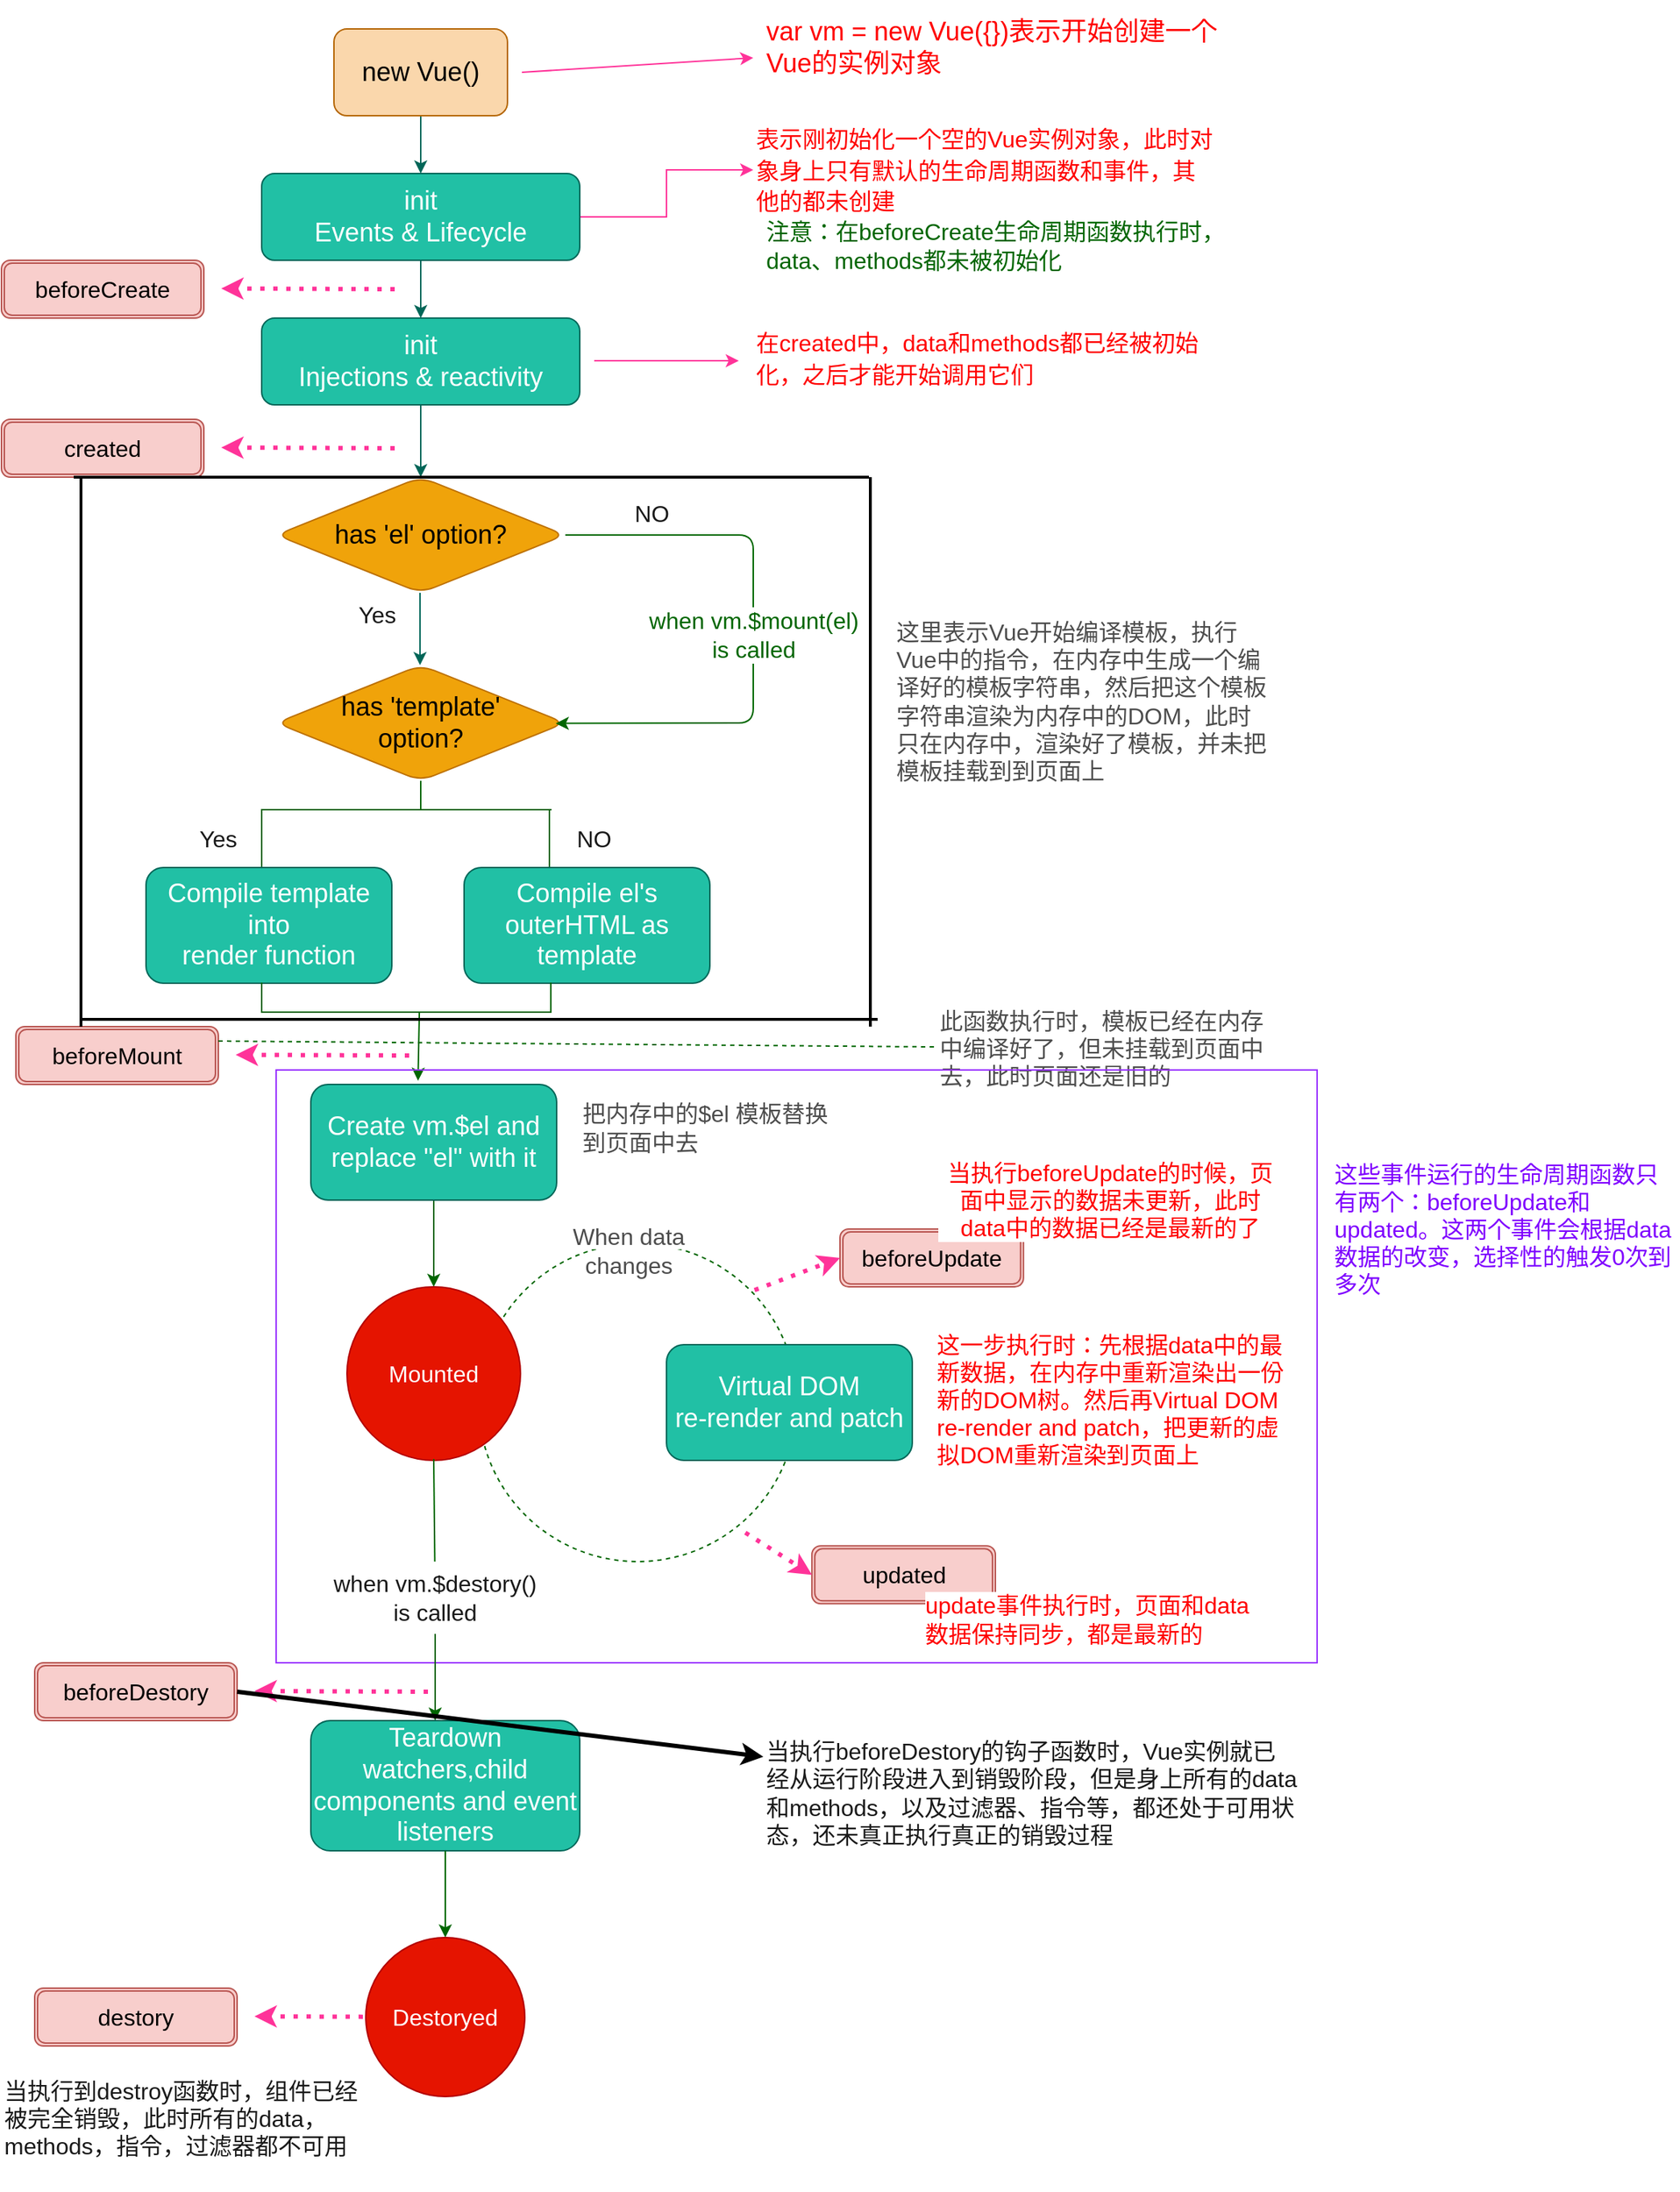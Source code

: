 <mxfile version="20.2.0" type="github">
  <diagram id="Ie_w267mVKBGIegDPKJZ" name="第 1 页">
    <mxGraphModel dx="2400" dy="2362" grid="1" gridSize="10" guides="1" tooltips="1" connect="1" arrows="1" fold="1" page="1" pageScale="1" pageWidth="827" pageHeight="1169" math="0" shadow="0">
      <root>
        <mxCell id="0" />
        <mxCell id="1" parent="0" />
        <mxCell id="wmjRLOBm6LqyhWIgKiTe-6" value="" style="edgeStyle=orthogonalEdgeStyle;rounded=0;orthogonalLoop=1;jettySize=auto;html=1;fontSize=18;fontColor=#FFFFFF;strokeColor=#006658;fillColor=#21C0A5;" edge="1" parent="1" source="wmjRLOBm6LqyhWIgKiTe-1" target="wmjRLOBm6LqyhWIgKiTe-4">
          <mxGeometry relative="1" as="geometry" />
        </mxCell>
        <mxCell id="wmjRLOBm6LqyhWIgKiTe-1" value="&lt;font style=&quot;font-size: 18px;&quot;&gt;new Vue()&lt;/font&gt;" style="rounded=1;whiteSpace=wrap;html=1;strokeColor=#b46504;fillColor=#fad7ac;" vertex="1" parent="1">
          <mxGeometry x="210" y="10" width="120" height="60" as="geometry" />
        </mxCell>
        <mxCell id="wmjRLOBm6LqyhWIgKiTe-2" value="&lt;font color=&quot;#ff0000&quot;&gt;var vm = new Vue({})表示开始创建一个Vue的实例对象&lt;/font&gt;" style="text;html=1;strokeColor=none;fillColor=none;align=left;verticalAlign=middle;whiteSpace=wrap;rounded=0;fontSize=18;fontColor=#5C5C5C;" vertex="1" parent="1">
          <mxGeometry x="507" y="-10" width="320" height="65" as="geometry" />
        </mxCell>
        <mxCell id="wmjRLOBm6LqyhWIgKiTe-13" value="" style="edgeStyle=orthogonalEdgeStyle;rounded=0;orthogonalLoop=1;jettySize=auto;html=1;fontSize=18;fontColor=#FFFFFF;strokeColor=#006658;fillColor=#21C0A5;" edge="1" parent="1" source="wmjRLOBm6LqyhWIgKiTe-4" target="wmjRLOBm6LqyhWIgKiTe-12">
          <mxGeometry relative="1" as="geometry" />
        </mxCell>
        <mxCell id="wmjRLOBm6LqyhWIgKiTe-17" style="edgeStyle=orthogonalEdgeStyle;rounded=0;orthogonalLoop=1;jettySize=auto;html=1;fontSize=16;fontColor=#FFFFFF;strokeColor=#FF3399;fillColor=#21C0A5;entryX=0;entryY=0.5;entryDx=0;entryDy=0;" edge="1" parent="1" source="wmjRLOBm6LqyhWIgKiTe-4" target="wmjRLOBm6LqyhWIgKiTe-16">
          <mxGeometry relative="1" as="geometry">
            <mxPoint x="480" y="140" as="targetPoint" />
          </mxGeometry>
        </mxCell>
        <mxCell id="wmjRLOBm6LqyhWIgKiTe-4" value="&lt;font color=&quot;#ffffff&quot;&gt;init&lt;br&gt;Events &amp;amp; Lifecycle&lt;/font&gt;" style="rounded=1;whiteSpace=wrap;html=1;fontSize=18;fontColor=#FF0000;strokeColor=#006658;fillColor=#21C0A5;" vertex="1" parent="1">
          <mxGeometry x="160" y="110" width="220" height="60" as="geometry" />
        </mxCell>
        <mxCell id="wmjRLOBm6LqyhWIgKiTe-11" value="" style="endArrow=classic;html=1;rounded=1;fontSize=18;fontColor=#FFFFFF;strokeColor=#FF3399;fillColor=#21C0A5;" edge="1" parent="1">
          <mxGeometry width="50" height="50" relative="1" as="geometry">
            <mxPoint x="340" y="40" as="sourcePoint" />
            <mxPoint x="500" y="30" as="targetPoint" />
          </mxGeometry>
        </mxCell>
        <mxCell id="wmjRLOBm6LqyhWIgKiTe-15" value="" style="edgeStyle=orthogonalEdgeStyle;rounded=0;orthogonalLoop=1;jettySize=auto;html=1;fontSize=18;fontColor=#FFFFFF;strokeColor=#006658;fillColor=#21C0A5;" edge="1" parent="1" source="wmjRLOBm6LqyhWIgKiTe-12" target="wmjRLOBm6LqyhWIgKiTe-14">
          <mxGeometry relative="1" as="geometry" />
        </mxCell>
        <mxCell id="wmjRLOBm6LqyhWIgKiTe-12" value="&lt;font color=&quot;#ffffff&quot;&gt;init&lt;br&gt;Injections &amp;amp; reactivity&lt;/font&gt;" style="rounded=1;whiteSpace=wrap;html=1;fontSize=18;fontColor=#FF0000;strokeColor=#006658;fillColor=#21C0A5;" vertex="1" parent="1">
          <mxGeometry x="160" y="210" width="220" height="60" as="geometry" />
        </mxCell>
        <mxCell id="wmjRLOBm6LqyhWIgKiTe-14" value="has &#39;el&#39; option?" style="rhombus;whiteSpace=wrap;html=1;fontSize=18;fillColor=#f0a30a;strokeColor=#BD7000;rounded=1;fontColor=#000000;" vertex="1" parent="1">
          <mxGeometry x="170" y="320" width="200" height="80" as="geometry" />
        </mxCell>
        <mxCell id="wmjRLOBm6LqyhWIgKiTe-16" value="&lt;font style=&quot;font-size: 16px;&quot; color=&quot;#ff0000&quot;&gt;表示刚初始化一个空的Vue实例对象，此时对象身上只有默认的生命周期函数和事件，其他的都未创建&lt;/font&gt;" style="text;html=1;strokeColor=none;fillColor=none;align=left;verticalAlign=middle;whiteSpace=wrap;rounded=0;fontSize=18;fontColor=#5C5C5C;" vertex="1" parent="1">
          <mxGeometry x="500" y="75" width="320" height="65" as="geometry" />
        </mxCell>
        <mxCell id="wmjRLOBm6LqyhWIgKiTe-18" value="beforeCreate" style="shape=ext;double=1;rounded=1;whiteSpace=wrap;html=1;fontSize=16;strokeColor=#b85450;fillColor=#f8cecc;" vertex="1" parent="1">
          <mxGeometry x="-20" y="170" width="140" height="40" as="geometry" />
        </mxCell>
        <mxCell id="wmjRLOBm6LqyhWIgKiTe-19" value="" style="endArrow=classic;html=1;rounded=1;fontSize=16;fontColor=#FFFFFF;strokeColor=#FF3399;fillColor=#21C0A5;dashed=1;dashPattern=1 2;jumpSize=20;strokeWidth=3;" edge="1" parent="1">
          <mxGeometry width="50" height="50" relative="1" as="geometry">
            <mxPoint x="252" y="190" as="sourcePoint" />
            <mxPoint x="132" y="189.52" as="targetPoint" />
          </mxGeometry>
        </mxCell>
        <mxCell id="wmjRLOBm6LqyhWIgKiTe-20" value="&lt;font color=&quot;#ff0000&quot;&gt;&lt;span style=&quot;font-size: 16px;&quot;&gt;在created中，data和methods都已经被初始化，之后才能开始调用它们&lt;/span&gt;&lt;/font&gt;" style="text;html=1;strokeColor=none;fillColor=none;align=left;verticalAlign=middle;whiteSpace=wrap;rounded=0;fontSize=18;fontColor=#5C5C5C;" vertex="1" parent="1">
          <mxGeometry x="500" y="205" width="320" height="65" as="geometry" />
        </mxCell>
        <mxCell id="wmjRLOBm6LqyhWIgKiTe-21" style="edgeStyle=orthogonalEdgeStyle;rounded=0;orthogonalLoop=1;jettySize=auto;html=1;fontSize=16;fontColor=#FFFFFF;strokeColor=#FF3399;fillColor=#21C0A5;" edge="1" parent="1">
          <mxGeometry relative="1" as="geometry">
            <mxPoint x="490" y="239.52" as="targetPoint" />
            <mxPoint x="390" y="239.52" as="sourcePoint" />
          </mxGeometry>
        </mxCell>
        <mxCell id="wmjRLOBm6LqyhWIgKiTe-22" value="created" style="shape=ext;double=1;rounded=1;whiteSpace=wrap;html=1;fontSize=16;strokeColor=#b85450;fillColor=#f8cecc;" vertex="1" parent="1">
          <mxGeometry x="-20" y="280" width="140" height="40" as="geometry" />
        </mxCell>
        <mxCell id="wmjRLOBm6LqyhWIgKiTe-23" value="" style="endArrow=classic;html=1;rounded=1;fontSize=16;fontColor=#FFFFFF;strokeColor=#FF3399;fillColor=#21C0A5;dashed=1;dashPattern=1 2;jumpSize=20;strokeWidth=3;" edge="1" parent="1">
          <mxGeometry width="50" height="50" relative="1" as="geometry">
            <mxPoint x="252" y="300" as="sourcePoint" />
            <mxPoint x="132" y="299.52" as="targetPoint" />
          </mxGeometry>
        </mxCell>
        <mxCell id="wmjRLOBm6LqyhWIgKiTe-26" value="has &#39;template&#39; &lt;br&gt;option?" style="rhombus;whiteSpace=wrap;html=1;fontSize=18;fillColor=#f0a30a;strokeColor=#BD7000;rounded=1;fontColor=#000000;" vertex="1" parent="1">
          <mxGeometry x="170" y="450" width="200" height="80" as="geometry" />
        </mxCell>
        <mxCell id="wmjRLOBm6LqyhWIgKiTe-28" value="" style="edgeStyle=orthogonalEdgeStyle;rounded=0;orthogonalLoop=1;jettySize=auto;html=1;fontSize=18;fontColor=#FFFFFF;strokeColor=#006658;fillColor=#21C0A5;" edge="1" parent="1">
          <mxGeometry relative="1" as="geometry">
            <mxPoint x="269.52" y="400" as="sourcePoint" />
            <mxPoint x="269.52" y="450" as="targetPoint" />
          </mxGeometry>
        </mxCell>
        <mxCell id="wmjRLOBm6LqyhWIgKiTe-29" value="&lt;font color=&quot;#1a1a1a&quot;&gt;Yes&lt;/font&gt;" style="text;html=1;strokeColor=none;fillColor=none;align=center;verticalAlign=middle;whiteSpace=wrap;rounded=0;fontSize=16;fontColor=#FFFFFF;" vertex="1" parent="1">
          <mxGeometry x="210" y="400" width="60" height="30" as="geometry" />
        </mxCell>
        <mxCell id="wmjRLOBm6LqyhWIgKiTe-31" value="&lt;font color=&quot;#006600&quot;&gt;注意：在beforeCreate生命周期函数执行时，data、methods都未被初始化&lt;/font&gt;" style="text;html=1;strokeColor=none;fillColor=none;align=left;verticalAlign=middle;whiteSpace=wrap;rounded=0;fontSize=16;fontColor=#1A1A1A;" vertex="1" parent="1">
          <mxGeometry x="507" y="130" width="350" height="60" as="geometry" />
        </mxCell>
        <mxCell id="wmjRLOBm6LqyhWIgKiTe-32" value="" style="endArrow=classic;html=1;rounded=1;fontSize=16;fontColor=#006600;strokeColor=#006600;strokeWidth=1;fillColor=#21C0A5;jumpSize=20;exitX=1;exitY=0.5;exitDx=0;exitDy=0;entryX=0.967;entryY=0.504;entryDx=0;entryDy=0;entryPerimeter=0;" edge="1" parent="1" source="wmjRLOBm6LqyhWIgKiTe-14" target="wmjRLOBm6LqyhWIgKiTe-26">
          <mxGeometry relative="1" as="geometry">
            <mxPoint x="340" y="480" as="sourcePoint" />
            <mxPoint x="500" y="480" as="targetPoint" />
            <Array as="points">
              <mxPoint x="500" y="360" />
              <mxPoint x="500" y="490" />
            </Array>
          </mxGeometry>
        </mxCell>
        <mxCell id="wmjRLOBm6LqyhWIgKiTe-33" value="when vm.$mount(el) &lt;br&gt;is called" style="edgeLabel;resizable=0;html=1;align=center;verticalAlign=middle;fontSize=16;fontColor=#006600;strokeColor=#006658;fillColor=#21C0A5;" connectable="0" vertex="1" parent="wmjRLOBm6LqyhWIgKiTe-32">
          <mxGeometry relative="1" as="geometry" />
        </mxCell>
        <mxCell id="wmjRLOBm6LqyhWIgKiTe-34" value="" style="edgeLabel;resizable=0;html=1;align=left;verticalAlign=bottom;fontSize=16;fontColor=#006600;strokeColor=#006658;fillColor=#21C0A5;" connectable="0" vertex="1" parent="wmjRLOBm6LqyhWIgKiTe-32">
          <mxGeometry x="-1" relative="1" as="geometry" />
        </mxCell>
        <mxCell id="wmjRLOBm6LqyhWIgKiTe-35" value="&lt;font color=&quot;#1a1a1a&quot;&gt;NO&lt;/font&gt;" style="text;html=1;strokeColor=none;fillColor=none;align=center;verticalAlign=middle;whiteSpace=wrap;rounded=0;fontSize=16;fontColor=#FFFFFF;" vertex="1" parent="1">
          <mxGeometry x="400" y="330" width="60" height="30" as="geometry" />
        </mxCell>
        <mxCell id="wmjRLOBm6LqyhWIgKiTe-36" value="" style="line;strokeWidth=1;direction=south;html=1;perimeter=backbonePerimeter;points=[];outlineConnect=0;fontSize=16;fontColor=#006600;fillColor=#21C0A5;strokeColor=#006600;" vertex="1" parent="1">
          <mxGeometry x="265" y="530" width="10" height="20" as="geometry" />
        </mxCell>
        <mxCell id="wmjRLOBm6LqyhWIgKiTe-38" value="" style="shape=partialRectangle;whiteSpace=wrap;html=1;bottom=0;right=0;fillColor=none;fontSize=16;fontColor=#006600;strokeColor=#006600;strokeWidth=1;" vertex="1" parent="1">
          <mxGeometry x="160" y="550" width="200" height="40" as="geometry" />
        </mxCell>
        <mxCell id="wmjRLOBm6LqyhWIgKiTe-39" value="" style="line;strokeWidth=1;direction=south;html=1;fontSize=16;fontColor=#006600;fillColor=#21C0A5;strokeColor=#006600;" vertex="1" parent="1">
          <mxGeometry x="354" y="550" width="10" height="40" as="geometry" />
        </mxCell>
        <mxCell id="wmjRLOBm6LqyhWIgKiTe-40" value="&lt;font color=&quot;#ffffff&quot;&gt;Compile template into &lt;br&gt;render function&lt;/font&gt;" style="rounded=1;whiteSpace=wrap;html=1;fontSize=18;fontColor=#FF0000;strokeColor=#006658;fillColor=#21C0A5;" vertex="1" parent="1">
          <mxGeometry x="80" y="590" width="170" height="80" as="geometry" />
        </mxCell>
        <mxCell id="wmjRLOBm6LqyhWIgKiTe-41" value="&lt;font color=&quot;#1a1a1a&quot;&gt;Yes&lt;/font&gt;" style="text;html=1;strokeColor=none;fillColor=none;align=center;verticalAlign=middle;whiteSpace=wrap;rounded=0;fontSize=16;fontColor=#FFFFFF;" vertex="1" parent="1">
          <mxGeometry x="100" y="555" width="60" height="30" as="geometry" />
        </mxCell>
        <mxCell id="wmjRLOBm6LqyhWIgKiTe-42" value="&lt;font color=&quot;#1a1a1a&quot;&gt;NO&lt;/font&gt;" style="text;html=1;strokeColor=none;fillColor=none;align=center;verticalAlign=middle;whiteSpace=wrap;rounded=0;fontSize=16;fontColor=#FFFFFF;" vertex="1" parent="1">
          <mxGeometry x="360" y="555" width="60" height="30" as="geometry" />
        </mxCell>
        <mxCell id="wmjRLOBm6LqyhWIgKiTe-43" value="&lt;font color=&quot;#ffffff&quot;&gt;Compile el&#39;s outerHTML as template&lt;/font&gt;" style="rounded=1;whiteSpace=wrap;html=1;fontSize=18;fontColor=#FF0000;strokeColor=#006658;fillColor=#21C0A5;" vertex="1" parent="1">
          <mxGeometry x="300" y="590" width="170" height="80" as="geometry" />
        </mxCell>
        <mxCell id="wmjRLOBm6LqyhWIgKiTe-44" value="" style="shape=partialRectangle;whiteSpace=wrap;html=1;bottom=1;right=1;left=1;top=0;fillColor=none;routingCenterX=-0.5;fontSize=16;fontColor=#006600;strokeColor=#006600;strokeWidth=1;" vertex="1" parent="1">
          <mxGeometry x="160" y="670" width="200" height="20" as="geometry" />
        </mxCell>
        <mxCell id="wmjRLOBm6LqyhWIgKiTe-45" value="" style="endArrow=classic;html=1;rounded=1;fontSize=16;fontColor=#006600;strokeColor=#006600;strokeWidth=1;fillColor=#21C0A5;jumpSize=20;entryX=0.436;entryY=-0.032;entryDx=0;entryDy=0;entryPerimeter=0;" edge="1" parent="1" target="wmjRLOBm6LqyhWIgKiTe-55">
          <mxGeometry width="50" height="50" relative="1" as="geometry">
            <mxPoint x="269.05" y="690" as="sourcePoint" />
            <mxPoint x="269.05" y="730" as="targetPoint" />
          </mxGeometry>
        </mxCell>
        <mxCell id="wmjRLOBm6LqyhWIgKiTe-46" value="beforeMount" style="shape=ext;double=1;rounded=1;whiteSpace=wrap;html=1;fontSize=16;strokeColor=#b85450;fillColor=#f8cecc;" vertex="1" parent="1">
          <mxGeometry x="-10" y="700" width="140" height="40" as="geometry" />
        </mxCell>
        <mxCell id="wmjRLOBm6LqyhWIgKiTe-47" value="" style="endArrow=classic;html=1;rounded=1;fontSize=16;fontColor=#FFFFFF;strokeColor=#FF3399;fillColor=#21C0A5;dashed=1;dashPattern=1 2;jumpSize=20;strokeWidth=3;" edge="1" parent="1">
          <mxGeometry width="50" height="50" relative="1" as="geometry">
            <mxPoint x="262" y="720" as="sourcePoint" />
            <mxPoint x="142" y="719.52" as="targetPoint" />
          </mxGeometry>
        </mxCell>
        <mxCell id="wmjRLOBm6LqyhWIgKiTe-49" value="" style="line;strokeWidth=2;html=1;fontSize=16;fontColor=#006600;fillColor=#21C0A5;" vertex="1" parent="1">
          <mxGeometry x="30" y="315" width="550" height="10" as="geometry" />
        </mxCell>
        <mxCell id="wmjRLOBm6LqyhWIgKiTe-50" value="" style="line;strokeWidth=2;html=1;fontSize=16;fontColor=#006600;fillColor=#21C0A5;" vertex="1" parent="1">
          <mxGeometry x="36" y="690" width="550" height="10" as="geometry" />
        </mxCell>
        <mxCell id="wmjRLOBm6LqyhWIgKiTe-51" value="" style="line;strokeWidth=2;direction=south;html=1;fontSize=16;fontColor=#006600;fillColor=#21C0A5;" vertex="1" parent="1">
          <mxGeometry x="576" y="320" width="10" height="380" as="geometry" />
        </mxCell>
        <mxCell id="wmjRLOBm6LqyhWIgKiTe-52" value="" style="line;strokeWidth=2;direction=south;html=1;fontSize=16;fontColor=#006600;fillColor=#21C0A5;" vertex="1" parent="1">
          <mxGeometry x="30" y="320" width="10" height="380" as="geometry" />
        </mxCell>
        <mxCell id="wmjRLOBm6LqyhWIgKiTe-54" value="&lt;font color=&quot;#4d4d4d&quot;&gt;这里表示Vue开始编译模板，执行Vue中的指令，在内存中生成一个编译好的模板字符串，然后把这个模板字符串渲染为内存中的DOM，此时只在内存中，渲染好了模板，并未把模板挂载到到页面上&lt;/font&gt;" style="text;html=1;strokeColor=none;fillColor=none;align=left;verticalAlign=middle;whiteSpace=wrap;rounded=0;fontSize=16;fontColor=#006600;" vertex="1" parent="1">
          <mxGeometry x="597" y="400" width="263" height="150" as="geometry" />
        </mxCell>
        <mxCell id="wmjRLOBm6LqyhWIgKiTe-59" value="" style="edgeStyle=orthogonalEdgeStyle;rounded=1;jumpSize=20;orthogonalLoop=1;jettySize=auto;html=1;fontSize=16;fontColor=#4D4D4D;strokeColor=#006600;strokeWidth=1;fillColor=#21C0A5;" edge="1" parent="1" source="wmjRLOBm6LqyhWIgKiTe-55" target="wmjRLOBm6LqyhWIgKiTe-58">
          <mxGeometry relative="1" as="geometry" />
        </mxCell>
        <mxCell id="wmjRLOBm6LqyhWIgKiTe-55" value="&lt;font color=&quot;#ffffff&quot;&gt;Create vm.$el and replace &quot;el&quot; with it&lt;/font&gt;" style="rounded=1;whiteSpace=wrap;html=1;fontSize=18;fontColor=#FF0000;strokeColor=#006658;fillColor=#21C0A5;" vertex="1" parent="1">
          <mxGeometry x="194" y="740" width="170" height="80" as="geometry" />
        </mxCell>
        <mxCell id="wmjRLOBm6LqyhWIgKiTe-56" value="" style="endArrow=none;dashed=1;html=1;rounded=1;fontSize=16;fontColor=#4D4D4D;strokeColor=#006600;strokeWidth=1;fillColor=#21C0A5;jumpSize=20;exitX=1;exitY=0.25;exitDx=0;exitDy=0;" edge="1" parent="1" source="wmjRLOBm6LqyhWIgKiTe-46" target="wmjRLOBm6LqyhWIgKiTe-57">
          <mxGeometry width="50" height="50" relative="1" as="geometry">
            <mxPoint x="410" y="810" as="sourcePoint" />
            <mxPoint x="620" y="710" as="targetPoint" />
          </mxGeometry>
        </mxCell>
        <mxCell id="wmjRLOBm6LqyhWIgKiTe-57" value="此函数执行时，模板已经在内存中编译好了，但未挂载到页面中去，此时页面还是旧的" style="text;html=1;strokeColor=none;fillColor=none;align=left;verticalAlign=middle;whiteSpace=wrap;rounded=0;fontSize=16;fontColor=#4D4D4D;" vertex="1" parent="1">
          <mxGeometry x="627" y="700" width="233" height="30" as="geometry" />
        </mxCell>
        <mxCell id="wmjRLOBm6LqyhWIgKiTe-61" value="" style="ellipse;whiteSpace=wrap;html=1;aspect=fixed;fontSize=16;fontColor=#4D4D4D;strokeColor=#006600;strokeWidth=1;fillColor=none;fillStyle=dashed;dashed=1;" vertex="1" parent="1">
          <mxGeometry x="310" y="850" width="220" height="220" as="geometry" />
        </mxCell>
        <mxCell id="wmjRLOBm6LqyhWIgKiTe-58" value="Mounted" style="ellipse;whiteSpace=wrap;html=1;aspect=fixed;fontSize=16;fontColor=#ffffff;strokeColor=#B20000;strokeWidth=1;fillColor=#e51400;" vertex="1" parent="1">
          <mxGeometry x="219" y="880" width="120" height="120" as="geometry" />
        </mxCell>
        <mxCell id="wmjRLOBm6LqyhWIgKiTe-60" value="把内存中的$el 模板替换到页面中去" style="text;html=1;strokeColor=none;fillColor=none;align=left;verticalAlign=middle;whiteSpace=wrap;rounded=0;fontSize=16;fontColor=#4D4D4D;" vertex="1" parent="1">
          <mxGeometry x="380" y="750" width="180" height="40" as="geometry" />
        </mxCell>
        <mxCell id="wmjRLOBm6LqyhWIgKiTe-62" value="&lt;span style=&quot;background-color: rgb(255, 255, 255);&quot;&gt;When data changes&lt;/span&gt;" style="text;html=1;strokeColor=none;fillColor=none;align=center;verticalAlign=middle;whiteSpace=wrap;rounded=0;dashed=1;fillStyle=dashed;fontSize=16;fontColor=#4D4D4D;" vertex="1" parent="1">
          <mxGeometry x="364" y="840" width="100" height="30" as="geometry" />
        </mxCell>
        <mxCell id="wmjRLOBm6LqyhWIgKiTe-64" value="&lt;font color=&quot;#ffffff&quot;&gt;Virtual DOM &lt;br&gt;re-render and patch&lt;/font&gt;" style="rounded=1;whiteSpace=wrap;html=1;fontSize=18;fontColor=#FF0000;strokeColor=#006658;fillColor=#21C0A5;" vertex="1" parent="1">
          <mxGeometry x="440" y="920" width="170" height="80" as="geometry" />
        </mxCell>
        <mxCell id="wmjRLOBm6LqyhWIgKiTe-65" value="beforeUpdate" style="shape=ext;double=1;rounded=1;whiteSpace=wrap;html=1;fontSize=16;strokeColor=#b85450;fillColor=#f8cecc;" vertex="1" parent="1">
          <mxGeometry x="560" y="840" width="126.89" height="40" as="geometry" />
        </mxCell>
        <mxCell id="wmjRLOBm6LqyhWIgKiTe-66" value="" style="endArrow=classic;html=1;rounded=1;fontSize=16;fontColor=#FFFFFF;strokeColor=#FF3399;fillColor=#21C0A5;dashed=1;dashPattern=1 2;jumpSize=20;strokeWidth=3;exitX=1;exitY=0;exitDx=0;exitDy=0;" edge="1" parent="1">
          <mxGeometry width="50" height="50" relative="1" as="geometry">
            <mxPoint x="500.892" y="882.218" as="sourcePoint" />
            <mxPoint x="560" y="860" as="targetPoint" />
          </mxGeometry>
        </mxCell>
        <mxCell id="wmjRLOBm6LqyhWIgKiTe-67" value="&lt;font color=&quot;#ff0000&quot;&gt;当执行beforeUpdate的时候，页面中显示的数据未更新，此时data中的数据已经是最新的了&lt;/font&gt;" style="text;html=1;strokeColor=none;fillColor=none;align=center;verticalAlign=middle;whiteSpace=wrap;rounded=0;dashed=1;labelBackgroundColor=#FFFFFF;fillStyle=dashed;fontSize=16;fontColor=#4D4D4D;" vertex="1" parent="1">
          <mxGeometry x="627" y="820" width="240" as="geometry" />
        </mxCell>
        <mxCell id="wmjRLOBm6LqyhWIgKiTe-70" value="updated" style="shape=ext;double=1;rounded=1;whiteSpace=wrap;html=1;fontSize=16;strokeColor=#b85450;fillColor=#f8cecc;" vertex="1" parent="1">
          <mxGeometry x="540.58" y="1059.14" width="126.89" height="40" as="geometry" />
        </mxCell>
        <mxCell id="wmjRLOBm6LqyhWIgKiTe-71" value="" style="endArrow=classic;html=1;rounded=1;fontSize=16;fontColor=#FFFFFF;strokeColor=#FF3399;fillColor=#21C0A5;dashed=1;dashPattern=1 2;jumpSize=20;strokeWidth=3;" edge="1" parent="1">
          <mxGeometry width="50" height="50" relative="1" as="geometry">
            <mxPoint x="494.534" y="1050.003" as="sourcePoint" />
            <mxPoint x="540.58" y="1079.14" as="targetPoint" />
          </mxGeometry>
        </mxCell>
        <mxCell id="wmjRLOBm6LqyhWIgKiTe-72" value="&lt;font color=&quot;#ff0000&quot;&gt;update事件执行时，页面和data数据保持同步，都是最新的&lt;/font&gt;" style="text;html=1;strokeColor=none;fillColor=none;align=left;verticalAlign=middle;whiteSpace=wrap;rounded=0;dashed=1;labelBackgroundColor=#FFFFFF;fillStyle=dashed;fontSize=16;fontColor=#4D4D4D;" vertex="1" parent="1">
          <mxGeometry x="617" y="1110" width="233" as="geometry" />
        </mxCell>
        <mxCell id="wmjRLOBm6LqyhWIgKiTe-73" value="这一步执行时：先根据data中的最新数据，在内存中重新渲染出一份新的DOM树。然后再Virtual DOM re-render and patch，把更新的虚拟DOM重新渲染到页面上" style="text;html=1;strokeColor=none;fillColor=none;align=left;verticalAlign=middle;whiteSpace=wrap;rounded=0;dashed=1;labelBackgroundColor=none;fillStyle=dashed;fontSize=16;fontColor=#FF0000;" vertex="1" parent="1">
          <mxGeometry x="624.63" y="920" width="244.75" height="75" as="geometry" />
        </mxCell>
        <mxCell id="wmjRLOBm6LqyhWIgKiTe-74" style="edgeStyle=orthogonalEdgeStyle;rounded=1;jumpSize=20;orthogonalLoop=1;jettySize=auto;html=1;exitX=0.5;exitY=1;exitDx=0;exitDy=0;fontSize=16;fontColor=#FF0000;strokeColor=#006600;strokeWidth=1;fillColor=#21C0A5;" edge="1" parent="1" source="wmjRLOBm6LqyhWIgKiTe-73" target="wmjRLOBm6LqyhWIgKiTe-73">
          <mxGeometry relative="1" as="geometry" />
        </mxCell>
        <mxCell id="wmjRLOBm6LqyhWIgKiTe-75" value="" style="rounded=0;whiteSpace=wrap;html=1;labelBackgroundColor=none;fillStyle=dashed;fontSize=16;fontColor=#FF0000;strokeColor=#9933FF;strokeWidth=1;fillColor=none;" vertex="1" parent="1">
          <mxGeometry x="170" y="730" width="720" height="410" as="geometry" />
        </mxCell>
        <mxCell id="wmjRLOBm6LqyhWIgKiTe-76" value="&lt;font color=&quot;#7f00ff&quot;&gt;这些事件运行的生命周期函数只有两个：beforeUpdate和updated。这两个事件会根据data数据的改变，选择性的触发0次到多次&lt;/font&gt;" style="text;html=1;strokeColor=none;fillColor=none;align=left;verticalAlign=middle;whiteSpace=wrap;rounded=0;labelBackgroundColor=none;fillStyle=dashed;fontSize=16;fontColor=#FF0000;" vertex="1" parent="1">
          <mxGeometry x="900" y="770" width="240" height="140" as="geometry" />
        </mxCell>
        <mxCell id="wmjRLOBm6LqyhWIgKiTe-78" value="" style="endArrow=classic;html=1;rounded=1;fontSize=16;fontColor=#7F00FF;strokeColor=#006600;strokeWidth=1;fillColor=#21C0A5;jumpSize=20;startArrow=none;" edge="1" parent="1" source="wmjRLOBm6LqyhWIgKiTe-79">
          <mxGeometry width="50" height="50" relative="1" as="geometry">
            <mxPoint x="279" y="999.14" as="sourcePoint" />
            <mxPoint x="280" y="1180" as="targetPoint" />
          </mxGeometry>
        </mxCell>
        <mxCell id="wmjRLOBm6LqyhWIgKiTe-79" value="&lt;font color=&quot;#1a1a1a&quot;&gt;when vm.$destory()&lt;br&gt;is called&lt;/font&gt;" style="text;html=1;strokeColor=none;fillColor=none;align=center;verticalAlign=middle;whiteSpace=wrap;rounded=0;labelBackgroundColor=none;fillStyle=dashed;fontSize=16;fontColor=#7F00FF;" vertex="1" parent="1">
          <mxGeometry x="200" y="1070" width="160" height="50" as="geometry" />
        </mxCell>
        <mxCell id="wmjRLOBm6LqyhWIgKiTe-80" value="" style="endArrow=none;html=1;rounded=1;fontSize=16;fontColor=#7F00FF;strokeColor=#006600;strokeWidth=1;fillColor=#21C0A5;jumpSize=20;" edge="1" parent="1" target="wmjRLOBm6LqyhWIgKiTe-79">
          <mxGeometry width="50" height="50" relative="1" as="geometry">
            <mxPoint x="279" y="999.14" as="sourcePoint" />
            <mxPoint x="280" y="1200" as="targetPoint" />
          </mxGeometry>
        </mxCell>
        <mxCell id="wmjRLOBm6LqyhWIgKiTe-81" value="&lt;font color=&quot;#ffffff&quot;&gt;Teardown watchers,child components and event listeners&lt;/font&gt;" style="rounded=1;whiteSpace=wrap;html=1;fontSize=18;fontColor=#FF0000;strokeColor=#006658;fillColor=#21C0A5;" vertex="1" parent="1">
          <mxGeometry x="194" y="1180" width="186" height="90" as="geometry" />
        </mxCell>
        <mxCell id="wmjRLOBm6LqyhWIgKiTe-82" value="beforeDestory" style="shape=ext;double=1;rounded=1;whiteSpace=wrap;html=1;fontSize=16;strokeColor=#b85450;fillColor=#f8cecc;" vertex="1" parent="1">
          <mxGeometry x="3" y="1140" width="140" height="40" as="geometry" />
        </mxCell>
        <mxCell id="wmjRLOBm6LqyhWIgKiTe-83" value="" style="endArrow=classic;html=1;rounded=1;fontSize=16;fontColor=#FFFFFF;strokeColor=#FF3399;fillColor=#21C0A5;dashed=1;dashPattern=1 2;jumpSize=20;strokeWidth=3;" edge="1" parent="1">
          <mxGeometry width="50" height="50" relative="1" as="geometry">
            <mxPoint x="275" y="1160" as="sourcePoint" />
            <mxPoint x="155" y="1159.52" as="targetPoint" />
          </mxGeometry>
        </mxCell>
        <mxCell id="wmjRLOBm6LqyhWIgKiTe-84" value="destory" style="shape=ext;double=1;rounded=1;whiteSpace=wrap;html=1;fontSize=16;strokeColor=#b85450;fillColor=#f8cecc;" vertex="1" parent="1">
          <mxGeometry x="3" y="1365" width="140" height="40" as="geometry" />
        </mxCell>
        <mxCell id="wmjRLOBm6LqyhWIgKiTe-85" value="" style="endArrow=classic;html=1;rounded=1;fontSize=16;fontColor=#FFFFFF;strokeColor=#FF3399;fillColor=#21C0A5;dashed=1;dashPattern=1 2;jumpSize=20;strokeWidth=3;" edge="1" parent="1">
          <mxGeometry width="50" height="50" relative="1" as="geometry">
            <mxPoint x="275" y="1385" as="sourcePoint" />
            <mxPoint x="155" y="1384.52" as="targetPoint" />
          </mxGeometry>
        </mxCell>
        <mxCell id="wmjRLOBm6LqyhWIgKiTe-86" value="" style="endArrow=classic;html=1;rounded=1;fontSize=16;fontColor=#1A1A1A;strokeColor=#006600;strokeWidth=1;fillColor=#21C0A5;jumpSize=20;exitX=0.5;exitY=1;exitDx=0;exitDy=0;" edge="1" parent="1" source="wmjRLOBm6LqyhWIgKiTe-81" target="wmjRLOBm6LqyhWIgKiTe-87">
          <mxGeometry width="50" height="50" relative="1" as="geometry">
            <mxPoint x="330" y="1380" as="sourcePoint" />
            <mxPoint x="287" y="1310" as="targetPoint" />
          </mxGeometry>
        </mxCell>
        <mxCell id="wmjRLOBm6LqyhWIgKiTe-87" value="Destoryed" style="ellipse;whiteSpace=wrap;html=1;aspect=fixed;labelBackgroundColor=none;fillStyle=auto;fontSize=16;fontColor=#ffffff;strokeColor=#B20000;strokeWidth=1;fillColor=#e51400;" vertex="1" parent="1">
          <mxGeometry x="232" y="1330" width="110" height="110" as="geometry" />
        </mxCell>
        <mxCell id="wmjRLOBm6LqyhWIgKiTe-88" value="当执行beforeDestory的钩子函数时，Vue实例就已经从运行阶段进入到销毁阶段，但是身上所有的data和methods，以及过滤器、指令等，都还处于可用状态，还未真正执行真正的销毁过程" style="text;html=1;strokeColor=none;fillColor=none;align=left;verticalAlign=middle;whiteSpace=wrap;rounded=0;labelBackgroundColor=none;fillStyle=auto;fontSize=16;fontColor=#1A1A1A;" vertex="1" parent="1">
          <mxGeometry x="507" y="1180" width="370" height="100" as="geometry" />
        </mxCell>
        <mxCell id="wmjRLOBm6LqyhWIgKiTe-89" value="" style="endArrow=classic;html=1;rounded=1;fontSize=16;fontColor=#1A1A1A;strokeColor=#000000;strokeWidth=3;fillColor=#21C0A5;jumpSize=20;exitX=1;exitY=0.5;exitDx=0;exitDy=0;entryX=0;entryY=0.25;entryDx=0;entryDy=0;" edge="1" parent="1" source="wmjRLOBm6LqyhWIgKiTe-82" target="wmjRLOBm6LqyhWIgKiTe-88">
          <mxGeometry width="50" height="50" relative="1" as="geometry">
            <mxPoint x="440" y="1230" as="sourcePoint" />
            <mxPoint x="490" y="1180" as="targetPoint" />
          </mxGeometry>
        </mxCell>
        <mxCell id="wmjRLOBm6LqyhWIgKiTe-90" value="当执行到destroy函数时，组件已经被完全销毁，此时所有的data，methods，指令，过滤器都不可用" style="text;html=1;strokeColor=none;fillColor=none;align=left;verticalAlign=middle;whiteSpace=wrap;rounded=0;labelBackgroundColor=none;fillStyle=auto;fontSize=16;fontColor=#1A1A1A;" vertex="1" parent="1">
          <mxGeometry x="-20" y="1405" width="260" height="100" as="geometry" />
        </mxCell>
      </root>
    </mxGraphModel>
  </diagram>
</mxfile>
